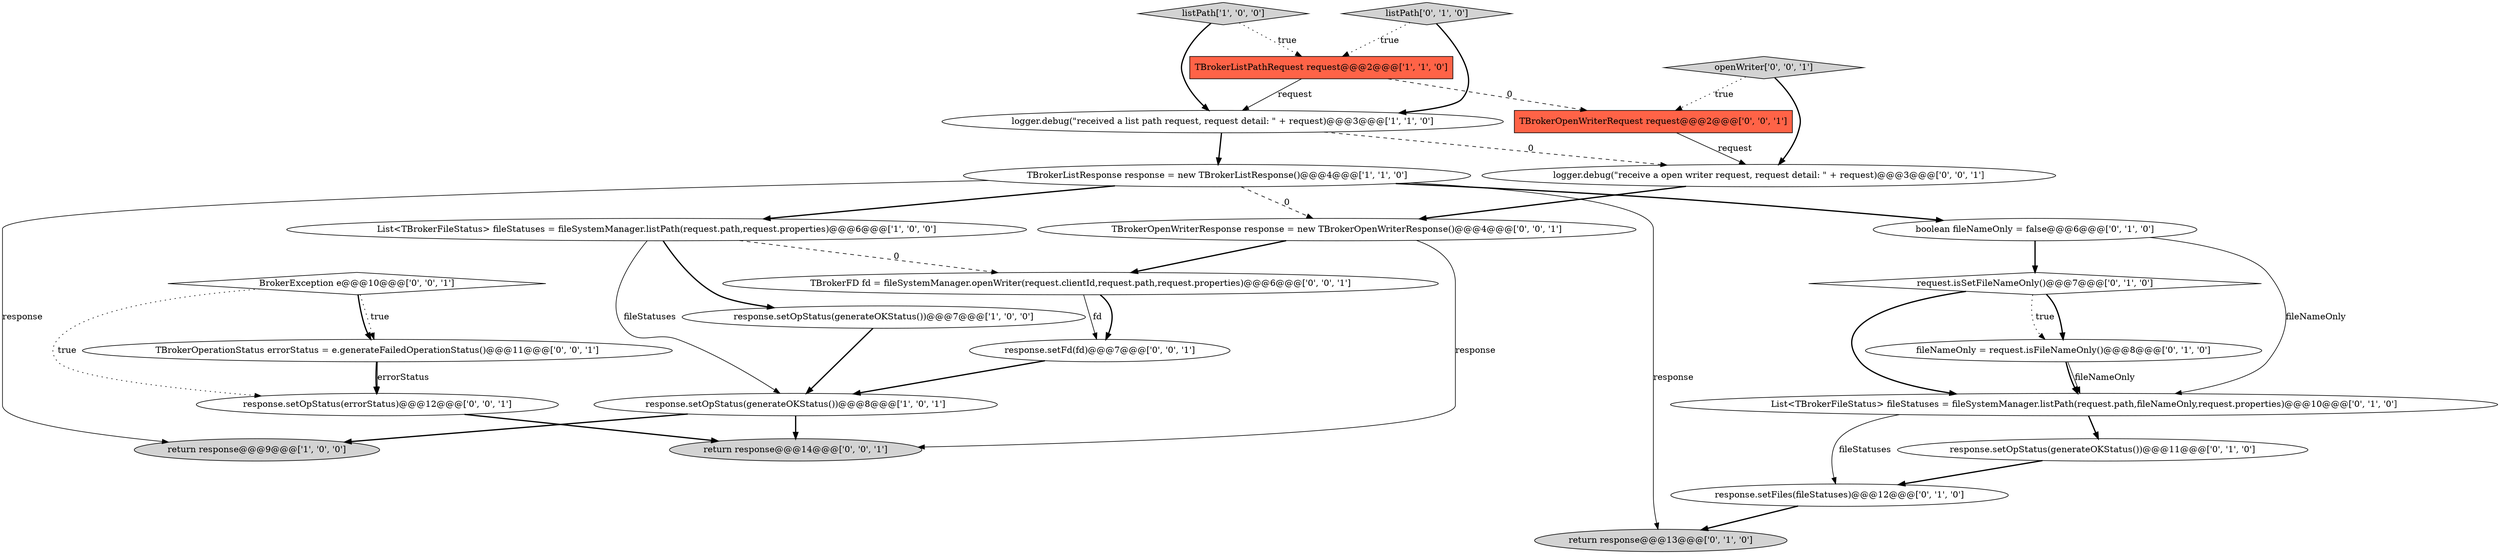 digraph {
7 [style = filled, label = "response.setOpStatus(generateOKStatus())@@@8@@@['1', '0', '1']", fillcolor = white, shape = ellipse image = "AAA0AAABBB1BBB"];
9 [style = filled, label = "boolean fileNameOnly = false@@@6@@@['0', '1', '0']", fillcolor = white, shape = ellipse image = "AAA0AAABBB2BBB"];
5 [style = filled, label = "List<TBrokerFileStatus> fileStatuses = fileSystemManager.listPath(request.path,request.properties)@@@6@@@['1', '0', '0']", fillcolor = white, shape = ellipse image = "AAA0AAABBB1BBB"];
10 [style = filled, label = "response.setOpStatus(generateOKStatus())@@@11@@@['0', '1', '0']", fillcolor = white, shape = ellipse image = "AAA0AAABBB2BBB"];
8 [style = filled, label = "request.isSetFileNameOnly()@@@7@@@['0', '1', '0']", fillcolor = white, shape = diamond image = "AAA1AAABBB2BBB"];
6 [style = filled, label = "TBrokerListResponse response = new TBrokerListResponse()@@@4@@@['1', '1', '0']", fillcolor = white, shape = ellipse image = "AAA0AAABBB1BBB"];
0 [style = filled, label = "TBrokerListPathRequest request@@@2@@@['1', '1', '0']", fillcolor = tomato, shape = box image = "AAA0AAABBB1BBB"];
20 [style = filled, label = "BrokerException e@@@10@@@['0', '0', '1']", fillcolor = white, shape = diamond image = "AAA0AAABBB3BBB"];
19 [style = filled, label = "TBrokerFD fd = fileSystemManager.openWriter(request.clientId,request.path,request.properties)@@@6@@@['0', '0', '1']", fillcolor = white, shape = ellipse image = "AAA0AAABBB3BBB"];
14 [style = filled, label = "response.setFiles(fileStatuses)@@@12@@@['0', '1', '0']", fillcolor = white, shape = ellipse image = "AAA0AAABBB2BBB"];
25 [style = filled, label = "response.setOpStatus(errorStatus)@@@12@@@['0', '0', '1']", fillcolor = white, shape = ellipse image = "AAA0AAABBB3BBB"];
3 [style = filled, label = "listPath['1', '0', '0']", fillcolor = lightgray, shape = diamond image = "AAA0AAABBB1BBB"];
16 [style = filled, label = "TBrokerOpenWriterRequest request@@@2@@@['0', '0', '1']", fillcolor = tomato, shape = box image = "AAA0AAABBB3BBB"];
2 [style = filled, label = "logger.debug(\"received a list path request, request detail: \" + request)@@@3@@@['1', '1', '0']", fillcolor = white, shape = ellipse image = "AAA0AAABBB1BBB"];
17 [style = filled, label = "logger.debug(\"receive a open writer request, request detail: \" + request)@@@3@@@['0', '0', '1']", fillcolor = white, shape = ellipse image = "AAA0AAABBB3BBB"];
15 [style = filled, label = "List<TBrokerFileStatus> fileStatuses = fileSystemManager.listPath(request.path,fileNameOnly,request.properties)@@@10@@@['0', '1', '0']", fillcolor = white, shape = ellipse image = "AAA1AAABBB2BBB"];
4 [style = filled, label = "return response@@@9@@@['1', '0', '0']", fillcolor = lightgray, shape = ellipse image = "AAA0AAABBB1BBB"];
12 [style = filled, label = "return response@@@13@@@['0', '1', '0']", fillcolor = lightgray, shape = ellipse image = "AAA0AAABBB2BBB"];
21 [style = filled, label = "return response@@@14@@@['0', '0', '1']", fillcolor = lightgray, shape = ellipse image = "AAA0AAABBB3BBB"];
24 [style = filled, label = "TBrokerOperationStatus errorStatus = e.generateFailedOperationStatus()@@@11@@@['0', '0', '1']", fillcolor = white, shape = ellipse image = "AAA0AAABBB3BBB"];
22 [style = filled, label = "openWriter['0', '0', '1']", fillcolor = lightgray, shape = diamond image = "AAA0AAABBB3BBB"];
11 [style = filled, label = "fileNameOnly = request.isFileNameOnly()@@@8@@@['0', '1', '0']", fillcolor = white, shape = ellipse image = "AAA1AAABBB2BBB"];
23 [style = filled, label = "response.setFd(fd)@@@7@@@['0', '0', '1']", fillcolor = white, shape = ellipse image = "AAA0AAABBB3BBB"];
18 [style = filled, label = "TBrokerOpenWriterResponse response = new TBrokerOpenWriterResponse()@@@4@@@['0', '0', '1']", fillcolor = white, shape = ellipse image = "AAA0AAABBB3BBB"];
1 [style = filled, label = "response.setOpStatus(generateOKStatus())@@@7@@@['1', '0', '0']", fillcolor = white, shape = ellipse image = "AAA0AAABBB1BBB"];
13 [style = filled, label = "listPath['0', '1', '0']", fillcolor = lightgray, shape = diamond image = "AAA0AAABBB2BBB"];
20->25 [style = dotted, label="true"];
8->11 [style = dotted, label="true"];
18->21 [style = solid, label="response"];
9->15 [style = solid, label="fileNameOnly"];
6->18 [style = dashed, label="0"];
16->17 [style = solid, label="request"];
22->16 [style = dotted, label="true"];
15->14 [style = solid, label="fileStatuses"];
3->2 [style = bold, label=""];
2->17 [style = dashed, label="0"];
0->2 [style = solid, label="request"];
5->1 [style = bold, label=""];
6->4 [style = solid, label="response"];
14->12 [style = bold, label=""];
11->15 [style = bold, label=""];
5->19 [style = dashed, label="0"];
19->23 [style = bold, label=""];
22->17 [style = bold, label=""];
20->24 [style = dotted, label="true"];
7->21 [style = bold, label=""];
19->23 [style = solid, label="fd"];
6->9 [style = bold, label=""];
3->0 [style = dotted, label="true"];
25->21 [style = bold, label=""];
8->11 [style = bold, label=""];
0->16 [style = dashed, label="0"];
18->19 [style = bold, label=""];
7->4 [style = bold, label=""];
24->25 [style = solid, label="errorStatus"];
13->0 [style = dotted, label="true"];
6->5 [style = bold, label=""];
23->7 [style = bold, label=""];
20->24 [style = bold, label=""];
2->6 [style = bold, label=""];
5->7 [style = solid, label="fileStatuses"];
24->25 [style = bold, label=""];
1->7 [style = bold, label=""];
9->8 [style = bold, label=""];
11->15 [style = solid, label="fileNameOnly"];
13->2 [style = bold, label=""];
15->10 [style = bold, label=""];
10->14 [style = bold, label=""];
8->15 [style = bold, label=""];
6->12 [style = solid, label="response"];
17->18 [style = bold, label=""];
}
